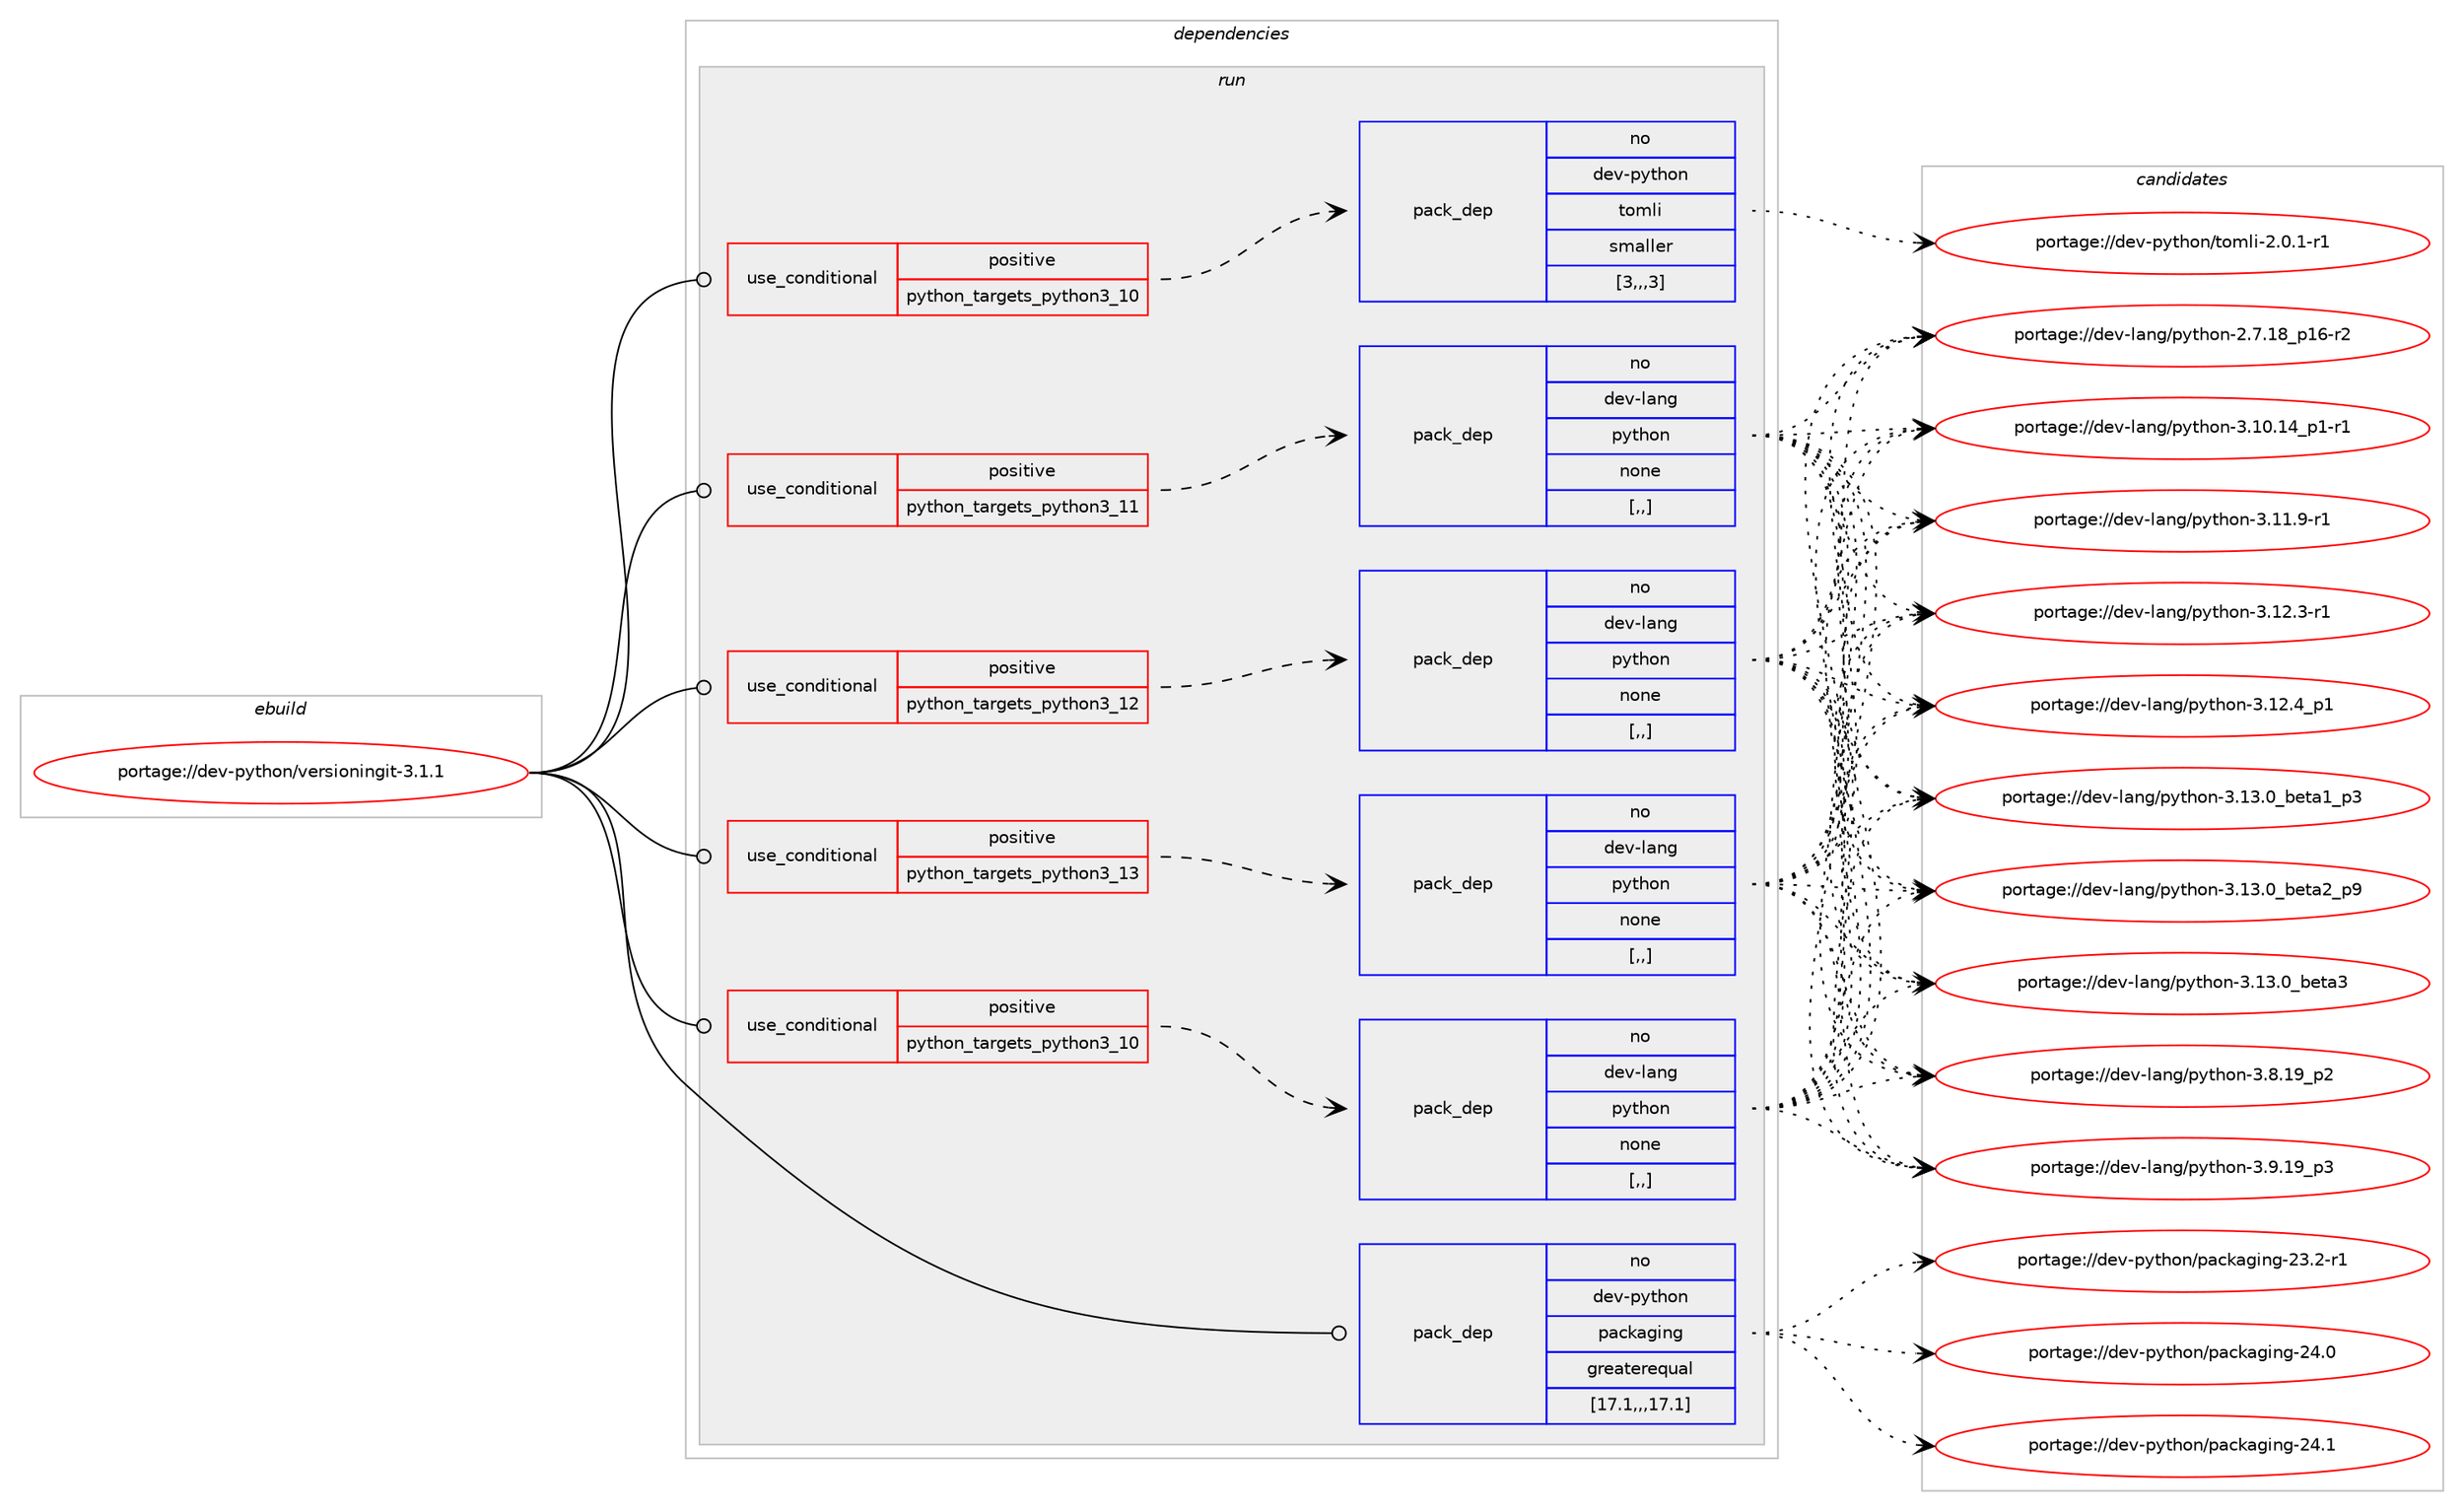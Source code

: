 digraph prolog {

# *************
# Graph options
# *************

newrank=true;
concentrate=true;
compound=true;
graph [rankdir=LR,fontname=Helvetica,fontsize=10,ranksep=1.5];#, ranksep=2.5, nodesep=0.2];
edge  [arrowhead=vee];
node  [fontname=Helvetica,fontsize=10];

# **********
# The ebuild
# **********

subgraph cluster_leftcol {
color=gray;
rank=same;
label=<<i>ebuild</i>>;
id [label="portage://dev-python/versioningit-3.1.1", color=red, width=4, href="../dev-python/versioningit-3.1.1.svg"];
}

# ****************
# The dependencies
# ****************

subgraph cluster_midcol {
color=gray;
label=<<i>dependencies</i>>;
subgraph cluster_compile {
fillcolor="#eeeeee";
style=filled;
label=<<i>compile</i>>;
}
subgraph cluster_compileandrun {
fillcolor="#eeeeee";
style=filled;
label=<<i>compile and run</i>>;
}
subgraph cluster_run {
fillcolor="#eeeeee";
style=filled;
label=<<i>run</i>>;
subgraph cond39654 {
dependency162662 [label=<<TABLE BORDER="0" CELLBORDER="1" CELLSPACING="0" CELLPADDING="4"><TR><TD ROWSPAN="3" CELLPADDING="10">use_conditional</TD></TR><TR><TD>positive</TD></TR><TR><TD>python_targets_python3_10</TD></TR></TABLE>>, shape=none, color=red];
subgraph pack121768 {
dependency162663 [label=<<TABLE BORDER="0" CELLBORDER="1" CELLSPACING="0" CELLPADDING="4" WIDTH="220"><TR><TD ROWSPAN="6" CELLPADDING="30">pack_dep</TD></TR><TR><TD WIDTH="110">no</TD></TR><TR><TD>dev-lang</TD></TR><TR><TD>python</TD></TR><TR><TD>none</TD></TR><TR><TD>[,,]</TD></TR></TABLE>>, shape=none, color=blue];
}
dependency162662:e -> dependency162663:w [weight=20,style="dashed",arrowhead="vee"];
}
id:e -> dependency162662:w [weight=20,style="solid",arrowhead="odot"];
subgraph cond39655 {
dependency162664 [label=<<TABLE BORDER="0" CELLBORDER="1" CELLSPACING="0" CELLPADDING="4"><TR><TD ROWSPAN="3" CELLPADDING="10">use_conditional</TD></TR><TR><TD>positive</TD></TR><TR><TD>python_targets_python3_10</TD></TR></TABLE>>, shape=none, color=red];
subgraph pack121769 {
dependency162665 [label=<<TABLE BORDER="0" CELLBORDER="1" CELLSPACING="0" CELLPADDING="4" WIDTH="220"><TR><TD ROWSPAN="6" CELLPADDING="30">pack_dep</TD></TR><TR><TD WIDTH="110">no</TD></TR><TR><TD>dev-python</TD></TR><TR><TD>tomli</TD></TR><TR><TD>smaller</TD></TR><TR><TD>[3,,,3]</TD></TR></TABLE>>, shape=none, color=blue];
}
dependency162664:e -> dependency162665:w [weight=20,style="dashed",arrowhead="vee"];
}
id:e -> dependency162664:w [weight=20,style="solid",arrowhead="odot"];
subgraph cond39656 {
dependency162666 [label=<<TABLE BORDER="0" CELLBORDER="1" CELLSPACING="0" CELLPADDING="4"><TR><TD ROWSPAN="3" CELLPADDING="10">use_conditional</TD></TR><TR><TD>positive</TD></TR><TR><TD>python_targets_python3_11</TD></TR></TABLE>>, shape=none, color=red];
subgraph pack121770 {
dependency162667 [label=<<TABLE BORDER="0" CELLBORDER="1" CELLSPACING="0" CELLPADDING="4" WIDTH="220"><TR><TD ROWSPAN="6" CELLPADDING="30">pack_dep</TD></TR><TR><TD WIDTH="110">no</TD></TR><TR><TD>dev-lang</TD></TR><TR><TD>python</TD></TR><TR><TD>none</TD></TR><TR><TD>[,,]</TD></TR></TABLE>>, shape=none, color=blue];
}
dependency162666:e -> dependency162667:w [weight=20,style="dashed",arrowhead="vee"];
}
id:e -> dependency162666:w [weight=20,style="solid",arrowhead="odot"];
subgraph cond39657 {
dependency162668 [label=<<TABLE BORDER="0" CELLBORDER="1" CELLSPACING="0" CELLPADDING="4"><TR><TD ROWSPAN="3" CELLPADDING="10">use_conditional</TD></TR><TR><TD>positive</TD></TR><TR><TD>python_targets_python3_12</TD></TR></TABLE>>, shape=none, color=red];
subgraph pack121771 {
dependency162669 [label=<<TABLE BORDER="0" CELLBORDER="1" CELLSPACING="0" CELLPADDING="4" WIDTH="220"><TR><TD ROWSPAN="6" CELLPADDING="30">pack_dep</TD></TR><TR><TD WIDTH="110">no</TD></TR><TR><TD>dev-lang</TD></TR><TR><TD>python</TD></TR><TR><TD>none</TD></TR><TR><TD>[,,]</TD></TR></TABLE>>, shape=none, color=blue];
}
dependency162668:e -> dependency162669:w [weight=20,style="dashed",arrowhead="vee"];
}
id:e -> dependency162668:w [weight=20,style="solid",arrowhead="odot"];
subgraph cond39658 {
dependency162670 [label=<<TABLE BORDER="0" CELLBORDER="1" CELLSPACING="0" CELLPADDING="4"><TR><TD ROWSPAN="3" CELLPADDING="10">use_conditional</TD></TR><TR><TD>positive</TD></TR><TR><TD>python_targets_python3_13</TD></TR></TABLE>>, shape=none, color=red];
subgraph pack121772 {
dependency162671 [label=<<TABLE BORDER="0" CELLBORDER="1" CELLSPACING="0" CELLPADDING="4" WIDTH="220"><TR><TD ROWSPAN="6" CELLPADDING="30">pack_dep</TD></TR><TR><TD WIDTH="110">no</TD></TR><TR><TD>dev-lang</TD></TR><TR><TD>python</TD></TR><TR><TD>none</TD></TR><TR><TD>[,,]</TD></TR></TABLE>>, shape=none, color=blue];
}
dependency162670:e -> dependency162671:w [weight=20,style="dashed",arrowhead="vee"];
}
id:e -> dependency162670:w [weight=20,style="solid",arrowhead="odot"];
subgraph pack121773 {
dependency162672 [label=<<TABLE BORDER="0" CELLBORDER="1" CELLSPACING="0" CELLPADDING="4" WIDTH="220"><TR><TD ROWSPAN="6" CELLPADDING="30">pack_dep</TD></TR><TR><TD WIDTH="110">no</TD></TR><TR><TD>dev-python</TD></TR><TR><TD>packaging</TD></TR><TR><TD>greaterequal</TD></TR><TR><TD>[17.1,,,17.1]</TD></TR></TABLE>>, shape=none, color=blue];
}
id:e -> dependency162672:w [weight=20,style="solid",arrowhead="odot"];
}
}

# **************
# The candidates
# **************

subgraph cluster_choices {
rank=same;
color=gray;
label=<<i>candidates</i>>;

subgraph choice121768 {
color=black;
nodesep=1;
choice100101118451089711010347112121116104111110455046554649569511249544511450 [label="portage://dev-lang/python-2.7.18_p16-r2", color=red, width=4,href="../dev-lang/python-2.7.18_p16-r2.svg"];
choice100101118451089711010347112121116104111110455146494846495295112494511449 [label="portage://dev-lang/python-3.10.14_p1-r1", color=red, width=4,href="../dev-lang/python-3.10.14_p1-r1.svg"];
choice100101118451089711010347112121116104111110455146494946574511449 [label="portage://dev-lang/python-3.11.9-r1", color=red, width=4,href="../dev-lang/python-3.11.9-r1.svg"];
choice100101118451089711010347112121116104111110455146495046514511449 [label="portage://dev-lang/python-3.12.3-r1", color=red, width=4,href="../dev-lang/python-3.12.3-r1.svg"];
choice100101118451089711010347112121116104111110455146495046529511249 [label="portage://dev-lang/python-3.12.4_p1", color=red, width=4,href="../dev-lang/python-3.12.4_p1.svg"];
choice10010111845108971101034711212111610411111045514649514648959810111697499511251 [label="portage://dev-lang/python-3.13.0_beta1_p3", color=red, width=4,href="../dev-lang/python-3.13.0_beta1_p3.svg"];
choice10010111845108971101034711212111610411111045514649514648959810111697509511257 [label="portage://dev-lang/python-3.13.0_beta2_p9", color=red, width=4,href="../dev-lang/python-3.13.0_beta2_p9.svg"];
choice1001011184510897110103471121211161041111104551464951464895981011169751 [label="portage://dev-lang/python-3.13.0_beta3", color=red, width=4,href="../dev-lang/python-3.13.0_beta3.svg"];
choice100101118451089711010347112121116104111110455146564649579511250 [label="portage://dev-lang/python-3.8.19_p2", color=red, width=4,href="../dev-lang/python-3.8.19_p2.svg"];
choice100101118451089711010347112121116104111110455146574649579511251 [label="portage://dev-lang/python-3.9.19_p3", color=red, width=4,href="../dev-lang/python-3.9.19_p3.svg"];
dependency162663:e -> choice100101118451089711010347112121116104111110455046554649569511249544511450:w [style=dotted,weight="100"];
dependency162663:e -> choice100101118451089711010347112121116104111110455146494846495295112494511449:w [style=dotted,weight="100"];
dependency162663:e -> choice100101118451089711010347112121116104111110455146494946574511449:w [style=dotted,weight="100"];
dependency162663:e -> choice100101118451089711010347112121116104111110455146495046514511449:w [style=dotted,weight="100"];
dependency162663:e -> choice100101118451089711010347112121116104111110455146495046529511249:w [style=dotted,weight="100"];
dependency162663:e -> choice10010111845108971101034711212111610411111045514649514648959810111697499511251:w [style=dotted,weight="100"];
dependency162663:e -> choice10010111845108971101034711212111610411111045514649514648959810111697509511257:w [style=dotted,weight="100"];
dependency162663:e -> choice1001011184510897110103471121211161041111104551464951464895981011169751:w [style=dotted,weight="100"];
dependency162663:e -> choice100101118451089711010347112121116104111110455146564649579511250:w [style=dotted,weight="100"];
dependency162663:e -> choice100101118451089711010347112121116104111110455146574649579511251:w [style=dotted,weight="100"];
}
subgraph choice121769 {
color=black;
nodesep=1;
choice10010111845112121116104111110471161111091081054550464846494511449 [label="portage://dev-python/tomli-2.0.1-r1", color=red, width=4,href="../dev-python/tomli-2.0.1-r1.svg"];
dependency162665:e -> choice10010111845112121116104111110471161111091081054550464846494511449:w [style=dotted,weight="100"];
}
subgraph choice121770 {
color=black;
nodesep=1;
choice100101118451089711010347112121116104111110455046554649569511249544511450 [label="portage://dev-lang/python-2.7.18_p16-r2", color=red, width=4,href="../dev-lang/python-2.7.18_p16-r2.svg"];
choice100101118451089711010347112121116104111110455146494846495295112494511449 [label="portage://dev-lang/python-3.10.14_p1-r1", color=red, width=4,href="../dev-lang/python-3.10.14_p1-r1.svg"];
choice100101118451089711010347112121116104111110455146494946574511449 [label="portage://dev-lang/python-3.11.9-r1", color=red, width=4,href="../dev-lang/python-3.11.9-r1.svg"];
choice100101118451089711010347112121116104111110455146495046514511449 [label="portage://dev-lang/python-3.12.3-r1", color=red, width=4,href="../dev-lang/python-3.12.3-r1.svg"];
choice100101118451089711010347112121116104111110455146495046529511249 [label="portage://dev-lang/python-3.12.4_p1", color=red, width=4,href="../dev-lang/python-3.12.4_p1.svg"];
choice10010111845108971101034711212111610411111045514649514648959810111697499511251 [label="portage://dev-lang/python-3.13.0_beta1_p3", color=red, width=4,href="../dev-lang/python-3.13.0_beta1_p3.svg"];
choice10010111845108971101034711212111610411111045514649514648959810111697509511257 [label="portage://dev-lang/python-3.13.0_beta2_p9", color=red, width=4,href="../dev-lang/python-3.13.0_beta2_p9.svg"];
choice1001011184510897110103471121211161041111104551464951464895981011169751 [label="portage://dev-lang/python-3.13.0_beta3", color=red, width=4,href="../dev-lang/python-3.13.0_beta3.svg"];
choice100101118451089711010347112121116104111110455146564649579511250 [label="portage://dev-lang/python-3.8.19_p2", color=red, width=4,href="../dev-lang/python-3.8.19_p2.svg"];
choice100101118451089711010347112121116104111110455146574649579511251 [label="portage://dev-lang/python-3.9.19_p3", color=red, width=4,href="../dev-lang/python-3.9.19_p3.svg"];
dependency162667:e -> choice100101118451089711010347112121116104111110455046554649569511249544511450:w [style=dotted,weight="100"];
dependency162667:e -> choice100101118451089711010347112121116104111110455146494846495295112494511449:w [style=dotted,weight="100"];
dependency162667:e -> choice100101118451089711010347112121116104111110455146494946574511449:w [style=dotted,weight="100"];
dependency162667:e -> choice100101118451089711010347112121116104111110455146495046514511449:w [style=dotted,weight="100"];
dependency162667:e -> choice100101118451089711010347112121116104111110455146495046529511249:w [style=dotted,weight="100"];
dependency162667:e -> choice10010111845108971101034711212111610411111045514649514648959810111697499511251:w [style=dotted,weight="100"];
dependency162667:e -> choice10010111845108971101034711212111610411111045514649514648959810111697509511257:w [style=dotted,weight="100"];
dependency162667:e -> choice1001011184510897110103471121211161041111104551464951464895981011169751:w [style=dotted,weight="100"];
dependency162667:e -> choice100101118451089711010347112121116104111110455146564649579511250:w [style=dotted,weight="100"];
dependency162667:e -> choice100101118451089711010347112121116104111110455146574649579511251:w [style=dotted,weight="100"];
}
subgraph choice121771 {
color=black;
nodesep=1;
choice100101118451089711010347112121116104111110455046554649569511249544511450 [label="portage://dev-lang/python-2.7.18_p16-r2", color=red, width=4,href="../dev-lang/python-2.7.18_p16-r2.svg"];
choice100101118451089711010347112121116104111110455146494846495295112494511449 [label="portage://dev-lang/python-3.10.14_p1-r1", color=red, width=4,href="../dev-lang/python-3.10.14_p1-r1.svg"];
choice100101118451089711010347112121116104111110455146494946574511449 [label="portage://dev-lang/python-3.11.9-r1", color=red, width=4,href="../dev-lang/python-3.11.9-r1.svg"];
choice100101118451089711010347112121116104111110455146495046514511449 [label="portage://dev-lang/python-3.12.3-r1", color=red, width=4,href="../dev-lang/python-3.12.3-r1.svg"];
choice100101118451089711010347112121116104111110455146495046529511249 [label="portage://dev-lang/python-3.12.4_p1", color=red, width=4,href="../dev-lang/python-3.12.4_p1.svg"];
choice10010111845108971101034711212111610411111045514649514648959810111697499511251 [label="portage://dev-lang/python-3.13.0_beta1_p3", color=red, width=4,href="../dev-lang/python-3.13.0_beta1_p3.svg"];
choice10010111845108971101034711212111610411111045514649514648959810111697509511257 [label="portage://dev-lang/python-3.13.0_beta2_p9", color=red, width=4,href="../dev-lang/python-3.13.0_beta2_p9.svg"];
choice1001011184510897110103471121211161041111104551464951464895981011169751 [label="portage://dev-lang/python-3.13.0_beta3", color=red, width=4,href="../dev-lang/python-3.13.0_beta3.svg"];
choice100101118451089711010347112121116104111110455146564649579511250 [label="portage://dev-lang/python-3.8.19_p2", color=red, width=4,href="../dev-lang/python-3.8.19_p2.svg"];
choice100101118451089711010347112121116104111110455146574649579511251 [label="portage://dev-lang/python-3.9.19_p3", color=red, width=4,href="../dev-lang/python-3.9.19_p3.svg"];
dependency162669:e -> choice100101118451089711010347112121116104111110455046554649569511249544511450:w [style=dotted,weight="100"];
dependency162669:e -> choice100101118451089711010347112121116104111110455146494846495295112494511449:w [style=dotted,weight="100"];
dependency162669:e -> choice100101118451089711010347112121116104111110455146494946574511449:w [style=dotted,weight="100"];
dependency162669:e -> choice100101118451089711010347112121116104111110455146495046514511449:w [style=dotted,weight="100"];
dependency162669:e -> choice100101118451089711010347112121116104111110455146495046529511249:w [style=dotted,weight="100"];
dependency162669:e -> choice10010111845108971101034711212111610411111045514649514648959810111697499511251:w [style=dotted,weight="100"];
dependency162669:e -> choice10010111845108971101034711212111610411111045514649514648959810111697509511257:w [style=dotted,weight="100"];
dependency162669:e -> choice1001011184510897110103471121211161041111104551464951464895981011169751:w [style=dotted,weight="100"];
dependency162669:e -> choice100101118451089711010347112121116104111110455146564649579511250:w [style=dotted,weight="100"];
dependency162669:e -> choice100101118451089711010347112121116104111110455146574649579511251:w [style=dotted,weight="100"];
}
subgraph choice121772 {
color=black;
nodesep=1;
choice100101118451089711010347112121116104111110455046554649569511249544511450 [label="portage://dev-lang/python-2.7.18_p16-r2", color=red, width=4,href="../dev-lang/python-2.7.18_p16-r2.svg"];
choice100101118451089711010347112121116104111110455146494846495295112494511449 [label="portage://dev-lang/python-3.10.14_p1-r1", color=red, width=4,href="../dev-lang/python-3.10.14_p1-r1.svg"];
choice100101118451089711010347112121116104111110455146494946574511449 [label="portage://dev-lang/python-3.11.9-r1", color=red, width=4,href="../dev-lang/python-3.11.9-r1.svg"];
choice100101118451089711010347112121116104111110455146495046514511449 [label="portage://dev-lang/python-3.12.3-r1", color=red, width=4,href="../dev-lang/python-3.12.3-r1.svg"];
choice100101118451089711010347112121116104111110455146495046529511249 [label="portage://dev-lang/python-3.12.4_p1", color=red, width=4,href="../dev-lang/python-3.12.4_p1.svg"];
choice10010111845108971101034711212111610411111045514649514648959810111697499511251 [label="portage://dev-lang/python-3.13.0_beta1_p3", color=red, width=4,href="../dev-lang/python-3.13.0_beta1_p3.svg"];
choice10010111845108971101034711212111610411111045514649514648959810111697509511257 [label="portage://dev-lang/python-3.13.0_beta2_p9", color=red, width=4,href="../dev-lang/python-3.13.0_beta2_p9.svg"];
choice1001011184510897110103471121211161041111104551464951464895981011169751 [label="portage://dev-lang/python-3.13.0_beta3", color=red, width=4,href="../dev-lang/python-3.13.0_beta3.svg"];
choice100101118451089711010347112121116104111110455146564649579511250 [label="portage://dev-lang/python-3.8.19_p2", color=red, width=4,href="../dev-lang/python-3.8.19_p2.svg"];
choice100101118451089711010347112121116104111110455146574649579511251 [label="portage://dev-lang/python-3.9.19_p3", color=red, width=4,href="../dev-lang/python-3.9.19_p3.svg"];
dependency162671:e -> choice100101118451089711010347112121116104111110455046554649569511249544511450:w [style=dotted,weight="100"];
dependency162671:e -> choice100101118451089711010347112121116104111110455146494846495295112494511449:w [style=dotted,weight="100"];
dependency162671:e -> choice100101118451089711010347112121116104111110455146494946574511449:w [style=dotted,weight="100"];
dependency162671:e -> choice100101118451089711010347112121116104111110455146495046514511449:w [style=dotted,weight="100"];
dependency162671:e -> choice100101118451089711010347112121116104111110455146495046529511249:w [style=dotted,weight="100"];
dependency162671:e -> choice10010111845108971101034711212111610411111045514649514648959810111697499511251:w [style=dotted,weight="100"];
dependency162671:e -> choice10010111845108971101034711212111610411111045514649514648959810111697509511257:w [style=dotted,weight="100"];
dependency162671:e -> choice1001011184510897110103471121211161041111104551464951464895981011169751:w [style=dotted,weight="100"];
dependency162671:e -> choice100101118451089711010347112121116104111110455146564649579511250:w [style=dotted,weight="100"];
dependency162671:e -> choice100101118451089711010347112121116104111110455146574649579511251:w [style=dotted,weight="100"];
}
subgraph choice121773 {
color=black;
nodesep=1;
choice100101118451121211161041111104711297991079710310511010345505146504511449 [label="portage://dev-python/packaging-23.2-r1", color=red, width=4,href="../dev-python/packaging-23.2-r1.svg"];
choice10010111845112121116104111110471129799107971031051101034550524648 [label="portage://dev-python/packaging-24.0", color=red, width=4,href="../dev-python/packaging-24.0.svg"];
choice10010111845112121116104111110471129799107971031051101034550524649 [label="portage://dev-python/packaging-24.1", color=red, width=4,href="../dev-python/packaging-24.1.svg"];
dependency162672:e -> choice100101118451121211161041111104711297991079710310511010345505146504511449:w [style=dotted,weight="100"];
dependency162672:e -> choice10010111845112121116104111110471129799107971031051101034550524648:w [style=dotted,weight="100"];
dependency162672:e -> choice10010111845112121116104111110471129799107971031051101034550524649:w [style=dotted,weight="100"];
}
}

}
